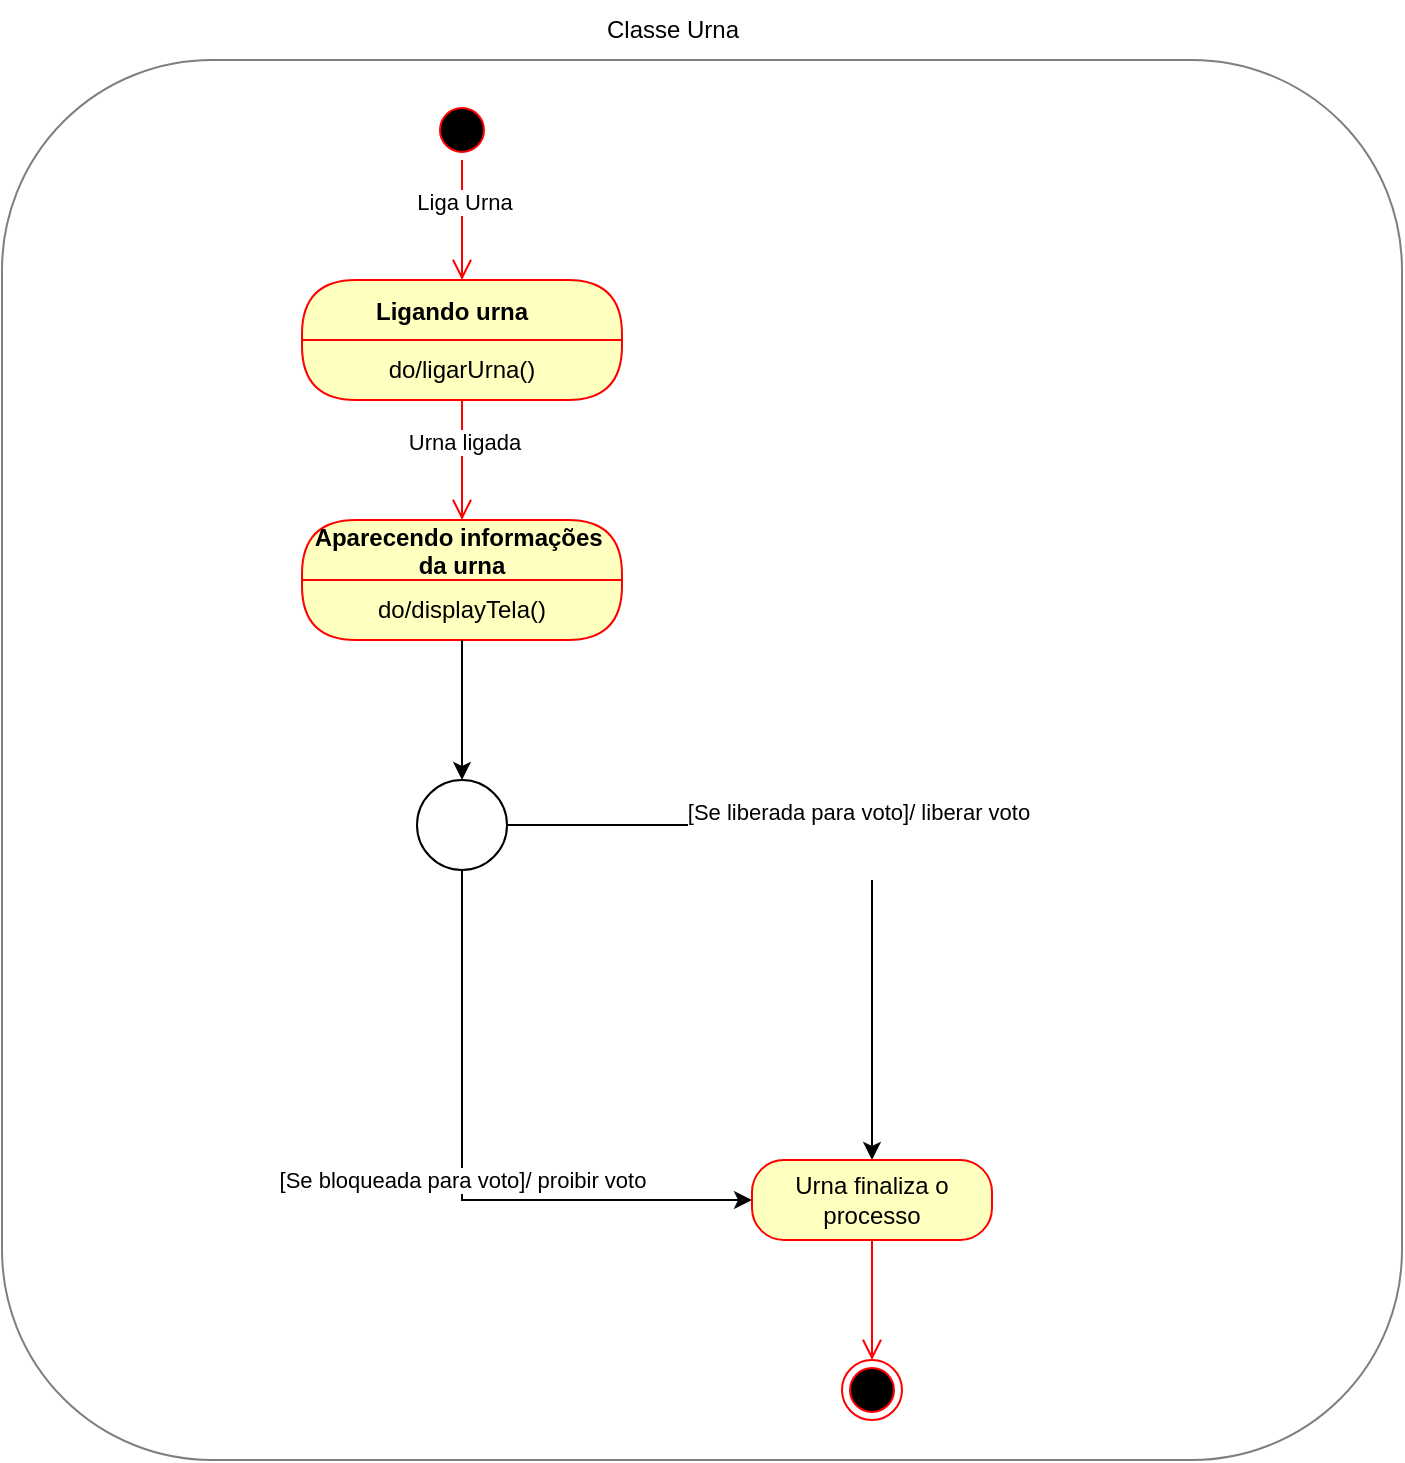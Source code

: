 <mxfile version="28.2.5">
  <diagram name="Página-1" id="uAnBSSHru1knxxpgexst">
    <mxGraphModel dx="1426" dy="777" grid="1" gridSize="10" guides="1" tooltips="1" connect="1" arrows="1" fold="1" page="1" pageScale="1" pageWidth="827" pageHeight="1169" math="0" shadow="0">
      <root>
        <mxCell id="0" />
        <mxCell id="1" parent="0" />
        <mxCell id="l9-1oHhlQXF6mQ-Z1qZV-17" value="" style="rounded=1;whiteSpace=wrap;html=1;opacity=50;" vertex="1" parent="1">
          <mxGeometry x="100" y="30" width="700" height="700" as="geometry" />
        </mxCell>
        <mxCell id="l9-1oHhlQXF6mQ-Z1qZV-1" value="" style="ellipse;html=1;shape=startState;fillColor=#000000;strokeColor=#ff0000;" vertex="1" parent="1">
          <mxGeometry x="315" y="50" width="30" height="30" as="geometry" />
        </mxCell>
        <mxCell id="l9-1oHhlQXF6mQ-Z1qZV-2" value="Liga Urna" style="edgeStyle=orthogonalEdgeStyle;html=1;verticalAlign=bottom;endArrow=open;endSize=8;strokeColor=#ff0000;rounded=0;" edge="1" source="l9-1oHhlQXF6mQ-Z1qZV-1" parent="1">
          <mxGeometry relative="1" as="geometry">
            <mxPoint x="330" y="140" as="targetPoint" />
          </mxGeometry>
        </mxCell>
        <mxCell id="l9-1oHhlQXF6mQ-Z1qZV-3" value="Ligando urna   " style="swimlane;fontStyle=1;align=center;verticalAlign=middle;childLayout=stackLayout;horizontal=1;startSize=30;horizontalStack=0;resizeParent=0;resizeLast=1;container=0;fontColor=#000000;collapsible=0;rounded=1;arcSize=30;strokeColor=#ff0000;fillColor=#ffffc0;swimlaneFillColor=#ffffc0;dropTarget=0;" vertex="1" parent="1">
          <mxGeometry x="250" y="140" width="160" height="60" as="geometry" />
        </mxCell>
        <mxCell id="l9-1oHhlQXF6mQ-Z1qZV-4" value="do/ligarUrna()" style="text;html=1;strokeColor=none;fillColor=none;align=center;verticalAlign=middle;spacingLeft=4;spacingRight=4;whiteSpace=wrap;overflow=hidden;rotatable=0;fontColor=#000000;" vertex="1" parent="l9-1oHhlQXF6mQ-Z1qZV-3">
          <mxGeometry y="30" width="160" height="30" as="geometry" />
        </mxCell>
        <mxCell id="l9-1oHhlQXF6mQ-Z1qZV-5" value="Urna ligada" style="edgeStyle=orthogonalEdgeStyle;html=1;verticalAlign=bottom;endArrow=open;endSize=8;strokeColor=#ff0000;rounded=0;" edge="1" source="l9-1oHhlQXF6mQ-Z1qZV-3" parent="1">
          <mxGeometry relative="1" as="geometry">
            <mxPoint x="330" y="260" as="targetPoint" />
          </mxGeometry>
        </mxCell>
        <mxCell id="l9-1oHhlQXF6mQ-Z1qZV-6" value="Aparecendo informações &#xa;da urna" style="swimlane;fontStyle=1;align=center;verticalAlign=middle;childLayout=stackLayout;horizontal=1;startSize=30;horizontalStack=0;resizeParent=0;resizeLast=1;container=0;fontColor=#000000;collapsible=0;rounded=1;arcSize=30;strokeColor=#ff0000;fillColor=#ffffc0;swimlaneFillColor=#ffffc0;dropTarget=0;" vertex="1" parent="1">
          <mxGeometry x="250" y="260" width="160" height="60" as="geometry" />
        </mxCell>
        <mxCell id="l9-1oHhlQXF6mQ-Z1qZV-7" value="do/displayTela()" style="text;html=1;strokeColor=none;fillColor=none;align=center;verticalAlign=middle;spacingLeft=4;spacingRight=4;whiteSpace=wrap;overflow=hidden;rotatable=0;fontColor=#000000;" vertex="1" parent="l9-1oHhlQXF6mQ-Z1qZV-6">
          <mxGeometry y="30" width="160" height="30" as="geometry" />
        </mxCell>
        <mxCell id="l9-1oHhlQXF6mQ-Z1qZV-12" value="&#xa;&lt;span style=&quot;color: rgb(0, 0, 0); font-family: Helvetica; font-size: 11px; font-style: normal; font-variant-ligatures: normal; font-variant-caps: normal; font-weight: 400; letter-spacing: normal; orphans: 2; text-align: center; text-indent: 0px; text-transform: none; widows: 2; word-spacing: 0px; -webkit-text-stroke-width: 0px; white-space: nowrap; background-color: rgb(255, 255, 255); text-decoration-thickness: initial; text-decoration-style: initial; text-decoration-color: initial; display: inline !important; float: none;&quot;&gt;[Se liberada para voto]/ liberar voto&lt;/span&gt;&#xa;&#xa;" style="edgeStyle=orthogonalEdgeStyle;rounded=0;orthogonalLoop=1;jettySize=auto;html=1;entryX=0.5;entryY=0;entryDx=0;entryDy=0;" edge="1" parent="1" source="l9-1oHhlQXF6mQ-Z1qZV-10" target="l9-1oHhlQXF6mQ-Z1qZV-14">
          <mxGeometry relative="1" as="geometry">
            <mxPoint x="565" y="413" as="targetPoint" />
            <Array as="points">
              <mxPoint x="535" y="413" />
            </Array>
          </mxGeometry>
        </mxCell>
        <mxCell id="l9-1oHhlQXF6mQ-Z1qZV-13" value="[Se bloqueada para voto]/ proibir voto" style="edgeStyle=orthogonalEdgeStyle;rounded=0;orthogonalLoop=1;jettySize=auto;html=1;entryX=0;entryY=0.5;entryDx=0;entryDy=0;" edge="1" parent="1" source="l9-1oHhlQXF6mQ-Z1qZV-10" target="l9-1oHhlQXF6mQ-Z1qZV-14">
          <mxGeometry relative="1" as="geometry">
            <mxPoint x="330" y="620" as="targetPoint" />
            <Array as="points">
              <mxPoint x="330" y="600" />
            </Array>
          </mxGeometry>
        </mxCell>
        <mxCell id="l9-1oHhlQXF6mQ-Z1qZV-10" value="" style="ellipse;whiteSpace=wrap;html=1;aspect=fixed;" vertex="1" parent="1">
          <mxGeometry x="307.5" y="390" width="45" height="45" as="geometry" />
        </mxCell>
        <mxCell id="l9-1oHhlQXF6mQ-Z1qZV-9" style="edgeStyle=orthogonalEdgeStyle;rounded=0;orthogonalLoop=1;jettySize=auto;html=1;" edge="1" parent="1" source="l9-1oHhlQXF6mQ-Z1qZV-7" target="l9-1oHhlQXF6mQ-Z1qZV-10">
          <mxGeometry relative="1" as="geometry">
            <mxPoint x="330" y="400" as="targetPoint" />
          </mxGeometry>
        </mxCell>
        <mxCell id="l9-1oHhlQXF6mQ-Z1qZV-14" value="Urna finaliza o processo" style="rounded=1;whiteSpace=wrap;html=1;arcSize=40;fontColor=#000000;fillColor=#ffffc0;strokeColor=#ff0000;" vertex="1" parent="1">
          <mxGeometry x="475" y="580" width="120" height="40" as="geometry" />
        </mxCell>
        <mxCell id="l9-1oHhlQXF6mQ-Z1qZV-15" value="" style="edgeStyle=orthogonalEdgeStyle;html=1;verticalAlign=bottom;endArrow=open;endSize=8;strokeColor=#ff0000;rounded=0;" edge="1" source="l9-1oHhlQXF6mQ-Z1qZV-14" parent="1">
          <mxGeometry relative="1" as="geometry">
            <mxPoint x="535" y="680" as="targetPoint" />
          </mxGeometry>
        </mxCell>
        <mxCell id="l9-1oHhlQXF6mQ-Z1qZV-16" value="" style="ellipse;html=1;shape=endState;fillColor=#000000;strokeColor=#ff0000;" vertex="1" parent="1">
          <mxGeometry x="520" y="680" width="30" height="30" as="geometry" />
        </mxCell>
        <mxCell id="l9-1oHhlQXF6mQ-Z1qZV-18" value="Classe Urna" style="text;html=1;align=center;verticalAlign=middle;resizable=0;points=[];autosize=1;strokeColor=none;fillColor=none;" vertex="1" parent="1">
          <mxGeometry x="390" width="90" height="30" as="geometry" />
        </mxCell>
      </root>
    </mxGraphModel>
  </diagram>
</mxfile>
